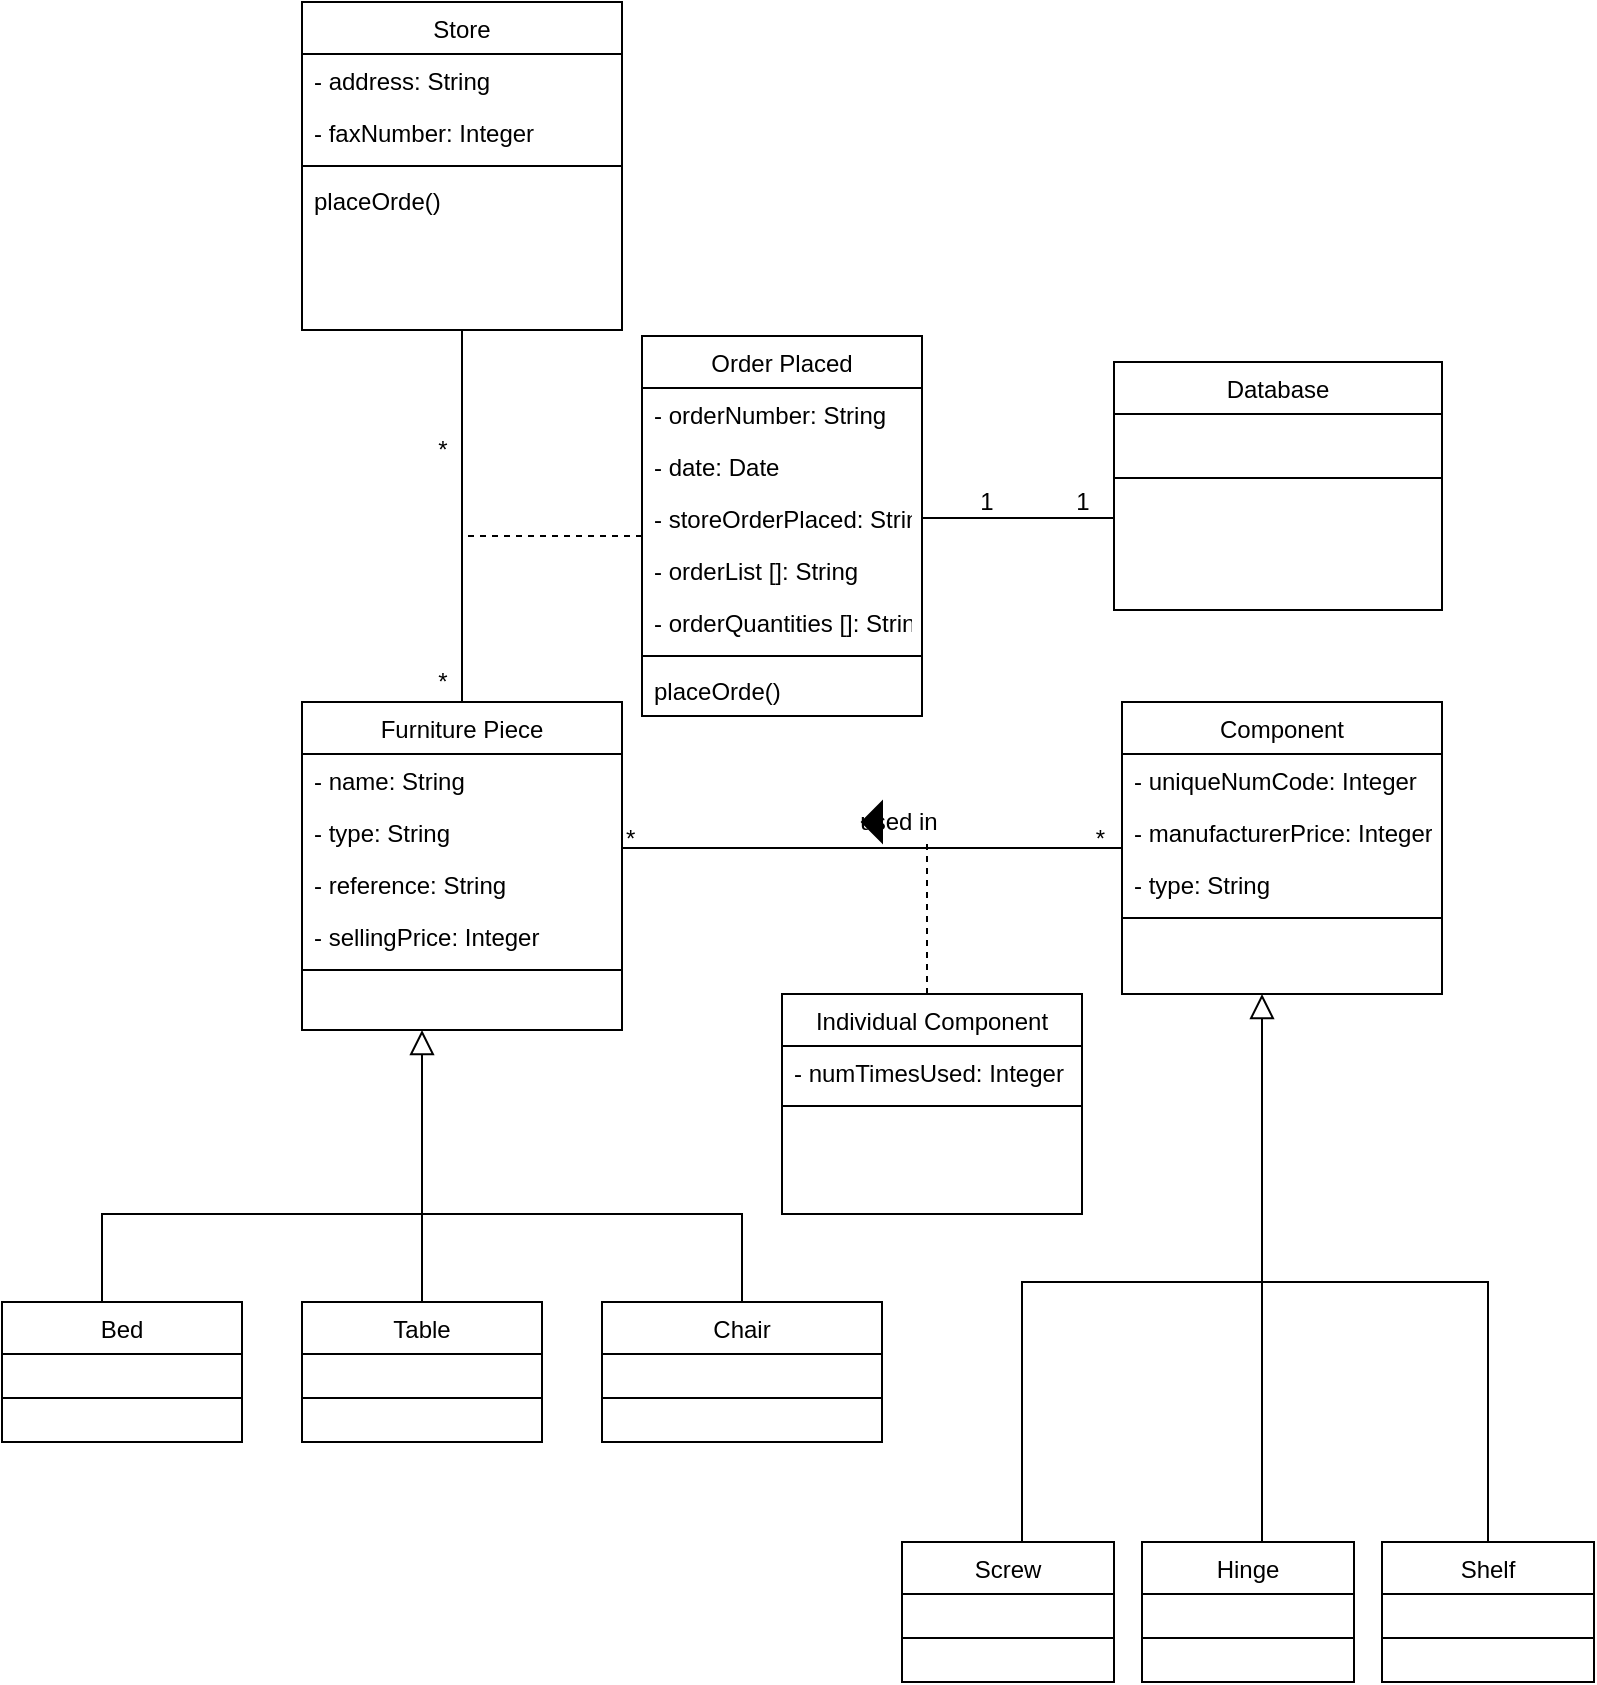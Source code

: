 <mxfile version="14.4.9" type="github">
  <diagram id="C5RBs43oDa-KdzZeNtuy" name="Page-1">
    <mxGraphModel dx="790" dy="541" grid="1" gridSize="10" guides="1" tooltips="1" connect="1" arrows="1" fold="1" page="1" pageScale="1" pageWidth="827" pageHeight="1169" math="0" shadow="0">
      <root>
        <mxCell id="WIyWlLk6GJQsqaUBKTNV-0" />
        <mxCell id="WIyWlLk6GJQsqaUBKTNV-1" parent="WIyWlLk6GJQsqaUBKTNV-0" />
        <mxCell id="inP7WG6JTVOJFpy6lH7T-31" style="edgeStyle=orthogonalEdgeStyle;rounded=0;orthogonalLoop=1;jettySize=auto;html=1;entryX=0.5;entryY=1;entryDx=0;entryDy=0;startSize=26;endArrow=none;endFill=0;" edge="1" parent="WIyWlLk6GJQsqaUBKTNV-1" source="zkfFHV4jXpPFQw0GAbJ--0" target="inP7WG6JTVOJFpy6lH7T-24">
          <mxGeometry relative="1" as="geometry" />
        </mxCell>
        <mxCell id="zkfFHV4jXpPFQw0GAbJ--0" value="Furniture Piece" style="swimlane;fontStyle=0;align=center;verticalAlign=top;childLayout=stackLayout;horizontal=1;startSize=26;horizontalStack=0;resizeParent=1;resizeLast=0;collapsible=1;marginBottom=0;rounded=0;shadow=0;strokeWidth=1;" parent="WIyWlLk6GJQsqaUBKTNV-1" vertex="1">
          <mxGeometry x="160" y="440" width="160" height="164" as="geometry">
            <mxRectangle x="230" y="140" width="160" height="26" as="alternateBounds" />
          </mxGeometry>
        </mxCell>
        <mxCell id="zkfFHV4jXpPFQw0GAbJ--1" value="- name: String" style="text;align=left;verticalAlign=top;spacingLeft=4;spacingRight=4;overflow=hidden;rotatable=0;points=[[0,0.5],[1,0.5]];portConstraint=eastwest;" parent="zkfFHV4jXpPFQw0GAbJ--0" vertex="1">
          <mxGeometry y="26" width="160" height="26" as="geometry" />
        </mxCell>
        <mxCell id="zkfFHV4jXpPFQw0GAbJ--2" value="- type: String " style="text;align=left;verticalAlign=top;spacingLeft=4;spacingRight=4;overflow=hidden;rotatable=0;points=[[0,0.5],[1,0.5]];portConstraint=eastwest;rounded=0;shadow=0;html=0;" parent="zkfFHV4jXpPFQw0GAbJ--0" vertex="1">
          <mxGeometry y="52" width="160" height="26" as="geometry" />
        </mxCell>
        <mxCell id="zkfFHV4jXpPFQw0GAbJ--3" value="- reference: String " style="text;align=left;verticalAlign=top;spacingLeft=4;spacingRight=4;overflow=hidden;rotatable=0;points=[[0,0.5],[1,0.5]];portConstraint=eastwest;rounded=0;shadow=0;html=0;" parent="zkfFHV4jXpPFQw0GAbJ--0" vertex="1">
          <mxGeometry y="78" width="160" height="26" as="geometry" />
        </mxCell>
        <mxCell id="inP7WG6JTVOJFpy6lH7T-5" value="- sellingPrice: Integer" style="text;align=left;verticalAlign=top;spacingLeft=4;spacingRight=4;overflow=hidden;rotatable=0;points=[[0,0.5],[1,0.5]];portConstraint=eastwest;rounded=0;shadow=0;html=0;" vertex="1" parent="zkfFHV4jXpPFQw0GAbJ--0">
          <mxGeometry y="104" width="160" height="26" as="geometry" />
        </mxCell>
        <mxCell id="zkfFHV4jXpPFQw0GAbJ--4" value="" style="line;html=1;strokeWidth=1;align=left;verticalAlign=middle;spacingTop=-1;spacingLeft=3;spacingRight=3;rotatable=0;labelPosition=right;points=[];portConstraint=eastwest;" parent="zkfFHV4jXpPFQw0GAbJ--0" vertex="1">
          <mxGeometry y="130" width="160" height="8" as="geometry" />
        </mxCell>
        <mxCell id="zkfFHV4jXpPFQw0GAbJ--12" value="" style="endArrow=none;endSize=10;endFill=0;shadow=0;strokeWidth=1;rounded=0;edgeStyle=elbowEdgeStyle;elbow=vertical;entryX=0.5;entryY=0;entryDx=0;entryDy=0;" parent="WIyWlLk6GJQsqaUBKTNV-1" target="inP7WG6JTVOJFpy6lH7T-0" edge="1">
          <mxGeometry width="160" relative="1" as="geometry">
            <mxPoint x="60" y="747" as="sourcePoint" />
            <mxPoint x="250" y="696" as="targetPoint" />
            <Array as="points">
              <mxPoint x="160" y="696" />
            </Array>
          </mxGeometry>
        </mxCell>
        <mxCell id="zkfFHV4jXpPFQw0GAbJ--13" value="Table" style="swimlane;fontStyle=0;align=center;verticalAlign=top;childLayout=stackLayout;horizontal=1;startSize=26;horizontalStack=0;resizeParent=1;resizeLast=0;collapsible=1;marginBottom=0;rounded=0;shadow=0;strokeWidth=1;" parent="WIyWlLk6GJQsqaUBKTNV-1" vertex="1">
          <mxGeometry x="160" y="740" width="120" height="70" as="geometry">
            <mxRectangle x="340" y="380" width="170" height="26" as="alternateBounds" />
          </mxGeometry>
        </mxCell>
        <mxCell id="zkfFHV4jXpPFQw0GAbJ--15" value="" style="line;html=1;strokeWidth=1;align=left;verticalAlign=middle;spacingTop=-1;spacingLeft=3;spacingRight=3;rotatable=0;labelPosition=right;points=[];portConstraint=eastwest;" parent="zkfFHV4jXpPFQw0GAbJ--13" vertex="1">
          <mxGeometry y="26" width="120" height="44" as="geometry" />
        </mxCell>
        <mxCell id="zkfFHV4jXpPFQw0GAbJ--16" value="" style="endArrow=block;endSize=10;endFill=0;shadow=0;strokeWidth=1;rounded=0;edgeStyle=elbowEdgeStyle;elbow=vertical;" parent="WIyWlLk6GJQsqaUBKTNV-1" source="zkfFHV4jXpPFQw0GAbJ--13" target="zkfFHV4jXpPFQw0GAbJ--0" edge="1">
          <mxGeometry width="160" relative="1" as="geometry">
            <mxPoint x="210" y="753" as="sourcePoint" />
            <mxPoint x="310" y="651" as="targetPoint" />
            <Array as="points">
              <mxPoint x="220" y="680" />
              <mxPoint x="250" y="700" />
            </Array>
          </mxGeometry>
        </mxCell>
        <mxCell id="zkfFHV4jXpPFQw0GAbJ--17" value="Component" style="swimlane;fontStyle=0;align=center;verticalAlign=top;childLayout=stackLayout;horizontal=1;startSize=26;horizontalStack=0;resizeParent=1;resizeLast=0;collapsible=1;marginBottom=0;rounded=0;shadow=0;strokeWidth=1;" parent="WIyWlLk6GJQsqaUBKTNV-1" vertex="1">
          <mxGeometry x="570" y="440" width="160" height="146" as="geometry">
            <mxRectangle x="550" y="140" width="160" height="26" as="alternateBounds" />
          </mxGeometry>
        </mxCell>
        <mxCell id="zkfFHV4jXpPFQw0GAbJ--18" value="- uniqueNumCode: Integer" style="text;align=left;verticalAlign=top;spacingLeft=4;spacingRight=4;overflow=hidden;rotatable=0;points=[[0,0.5],[1,0.5]];portConstraint=eastwest;" parent="zkfFHV4jXpPFQw0GAbJ--17" vertex="1">
          <mxGeometry y="26" width="160" height="26" as="geometry" />
        </mxCell>
        <mxCell id="zkfFHV4jXpPFQw0GAbJ--19" value="- manufacturerPrice: Integer " style="text;align=left;verticalAlign=top;spacingLeft=4;spacingRight=4;overflow=hidden;rotatable=0;points=[[0,0.5],[1,0.5]];portConstraint=eastwest;rounded=0;shadow=0;html=0;" parent="zkfFHV4jXpPFQw0GAbJ--17" vertex="1">
          <mxGeometry y="52" width="160" height="26" as="geometry" />
        </mxCell>
        <mxCell id="zkfFHV4jXpPFQw0GAbJ--20" value="- type: String" style="text;align=left;verticalAlign=top;spacingLeft=4;spacingRight=4;overflow=hidden;rotatable=0;points=[[0,0.5],[1,0.5]];portConstraint=eastwest;rounded=0;shadow=0;html=0;" parent="zkfFHV4jXpPFQw0GAbJ--17" vertex="1">
          <mxGeometry y="78" width="160" height="26" as="geometry" />
        </mxCell>
        <mxCell id="zkfFHV4jXpPFQw0GAbJ--23" value="" style="line;html=1;strokeWidth=1;align=left;verticalAlign=middle;spacingTop=-1;spacingLeft=3;spacingRight=3;rotatable=0;labelPosition=right;points=[];portConstraint=eastwest;" parent="zkfFHV4jXpPFQw0GAbJ--17" vertex="1">
          <mxGeometry y="104" width="160" height="8" as="geometry" />
        </mxCell>
        <mxCell id="zkfFHV4jXpPFQw0GAbJ--26" value="" style="endArrow=none;shadow=0;strokeWidth=1;rounded=0;endFill=0;edgeStyle=elbowEdgeStyle;elbow=vertical;" parent="WIyWlLk6GJQsqaUBKTNV-1" source="zkfFHV4jXpPFQw0GAbJ--0" target="zkfFHV4jXpPFQw0GAbJ--17" edge="1">
          <mxGeometry x="0.5" y="41" relative="1" as="geometry">
            <mxPoint x="380" y="572" as="sourcePoint" />
            <mxPoint x="540" y="572" as="targetPoint" />
            <mxPoint x="-40" y="32" as="offset" />
          </mxGeometry>
        </mxCell>
        <mxCell id="zkfFHV4jXpPFQw0GAbJ--27" value="*" style="resizable=0;align=left;verticalAlign=bottom;labelBackgroundColor=none;fontSize=12;" parent="zkfFHV4jXpPFQw0GAbJ--26" connectable="0" vertex="1">
          <mxGeometry x="-1" relative="1" as="geometry">
            <mxPoint y="4" as="offset" />
          </mxGeometry>
        </mxCell>
        <mxCell id="zkfFHV4jXpPFQw0GAbJ--28" value="*" style="resizable=0;align=right;verticalAlign=bottom;labelBackgroundColor=none;fontSize=12;" parent="zkfFHV4jXpPFQw0GAbJ--26" connectable="0" vertex="1">
          <mxGeometry x="1" relative="1" as="geometry">
            <mxPoint x="-7" y="4" as="offset" />
          </mxGeometry>
        </mxCell>
        <mxCell id="zkfFHV4jXpPFQw0GAbJ--29" value="used in" style="text;html=1;resizable=0;points=[];;align=center;verticalAlign=middle;labelBackgroundColor=none;rounded=0;shadow=0;strokeWidth=1;fontSize=12;" parent="zkfFHV4jXpPFQw0GAbJ--26" vertex="1" connectable="0">
          <mxGeometry x="0.5" y="49" relative="1" as="geometry">
            <mxPoint x="-50" y="36" as="offset" />
          </mxGeometry>
        </mxCell>
        <mxCell id="inP7WG6JTVOJFpy6lH7T-0" value="Chair" style="swimlane;fontStyle=0;align=center;verticalAlign=top;childLayout=stackLayout;horizontal=1;startSize=26;horizontalStack=0;resizeParent=1;resizeLast=0;collapsible=1;marginBottom=0;rounded=0;shadow=0;strokeWidth=1;" vertex="1" parent="WIyWlLk6GJQsqaUBKTNV-1">
          <mxGeometry x="310" y="740" width="140" height="70" as="geometry">
            <mxRectangle x="340" y="380" width="170" height="26" as="alternateBounds" />
          </mxGeometry>
        </mxCell>
        <mxCell id="inP7WG6JTVOJFpy6lH7T-1" value="" style="line;html=1;strokeWidth=1;align=left;verticalAlign=middle;spacingTop=-1;spacingLeft=3;spacingRight=3;rotatable=0;labelPosition=right;points=[];portConstraint=eastwest;" vertex="1" parent="inP7WG6JTVOJFpy6lH7T-0">
          <mxGeometry y="26" width="140" height="44" as="geometry" />
        </mxCell>
        <mxCell id="inP7WG6JTVOJFpy6lH7T-3" value="Bed" style="swimlane;fontStyle=0;align=center;verticalAlign=top;childLayout=stackLayout;horizontal=1;startSize=26;horizontalStack=0;resizeParent=1;resizeLast=0;collapsible=1;marginBottom=0;rounded=0;shadow=0;strokeWidth=1;" vertex="1" parent="WIyWlLk6GJQsqaUBKTNV-1">
          <mxGeometry x="10" y="740" width="120" height="70" as="geometry">
            <mxRectangle x="340" y="380" width="170" height="26" as="alternateBounds" />
          </mxGeometry>
        </mxCell>
        <mxCell id="inP7WG6JTVOJFpy6lH7T-4" value="" style="line;html=1;strokeWidth=1;align=left;verticalAlign=middle;spacingTop=-1;spacingLeft=3;spacingRight=3;rotatable=0;labelPosition=right;points=[];portConstraint=eastwest;" vertex="1" parent="inP7WG6JTVOJFpy6lH7T-3">
          <mxGeometry y="26" width="120" height="44" as="geometry" />
        </mxCell>
        <mxCell id="inP7WG6JTVOJFpy6lH7T-7" value="" style="triangle;whiteSpace=wrap;html=1;fillColor=#000000;direction=west;" vertex="1" parent="WIyWlLk6GJQsqaUBKTNV-1">
          <mxGeometry x="440" y="490" width="10" height="20" as="geometry" />
        </mxCell>
        <mxCell id="inP7WG6JTVOJFpy6lH7T-13" style="edgeStyle=orthogonalEdgeStyle;rounded=0;orthogonalLoop=1;jettySize=auto;html=1;endArrow=none;endFill=0;dashed=1;" edge="1" parent="WIyWlLk6GJQsqaUBKTNV-1" source="inP7WG6JTVOJFpy6lH7T-8">
          <mxGeometry relative="1" as="geometry">
            <mxPoint x="472.5" y="510" as="targetPoint" />
            <Array as="points">
              <mxPoint x="473" y="548" />
            </Array>
          </mxGeometry>
        </mxCell>
        <mxCell id="inP7WG6JTVOJFpy6lH7T-8" value="Individual Component" style="swimlane;fontStyle=0;align=center;verticalAlign=top;childLayout=stackLayout;horizontal=1;startSize=26;horizontalStack=0;resizeParent=1;resizeLast=0;collapsible=1;marginBottom=0;rounded=0;shadow=0;strokeWidth=1;" vertex="1" parent="WIyWlLk6GJQsqaUBKTNV-1">
          <mxGeometry x="400" y="586" width="150" height="110" as="geometry">
            <mxRectangle x="550" y="140" width="160" height="26" as="alternateBounds" />
          </mxGeometry>
        </mxCell>
        <mxCell id="inP7WG6JTVOJFpy6lH7T-11" value="- numTimesUsed: Integer" style="text;align=left;verticalAlign=top;spacingLeft=4;spacingRight=4;overflow=hidden;rotatable=0;points=[[0,0.5],[1,0.5]];portConstraint=eastwest;rounded=0;shadow=0;html=0;" vertex="1" parent="inP7WG6JTVOJFpy6lH7T-8">
          <mxGeometry y="26" width="150" height="26" as="geometry" />
        </mxCell>
        <mxCell id="inP7WG6JTVOJFpy6lH7T-12" value="" style="line;html=1;strokeWidth=1;align=left;verticalAlign=middle;spacingTop=-1;spacingLeft=3;spacingRight=3;rotatable=0;labelPosition=right;points=[];portConstraint=eastwest;" vertex="1" parent="inP7WG6JTVOJFpy6lH7T-8">
          <mxGeometry y="52" width="150" height="8" as="geometry" />
        </mxCell>
        <mxCell id="inP7WG6JTVOJFpy6lH7T-14" value="" style="endArrow=block;endSize=10;endFill=0;shadow=0;strokeWidth=1;rounded=0;edgeStyle=elbowEdgeStyle;elbow=vertical;" edge="1" parent="WIyWlLk6GJQsqaUBKTNV-1">
          <mxGeometry width="160" relative="1" as="geometry">
            <mxPoint x="640" y="730" as="sourcePoint" />
            <mxPoint x="640" y="586" as="targetPoint" />
            <Array as="points">
              <mxPoint x="640" y="662" />
              <mxPoint x="670" y="682" />
            </Array>
          </mxGeometry>
        </mxCell>
        <mxCell id="inP7WG6JTVOJFpy6lH7T-15" value="Screw" style="swimlane;fontStyle=0;align=center;verticalAlign=top;childLayout=stackLayout;horizontal=1;startSize=26;horizontalStack=0;resizeParent=1;resizeLast=0;collapsible=1;marginBottom=0;rounded=0;shadow=0;strokeWidth=1;" vertex="1" parent="WIyWlLk6GJQsqaUBKTNV-1">
          <mxGeometry x="460" y="860" width="106" height="70" as="geometry">
            <mxRectangle x="340" y="380" width="170" height="26" as="alternateBounds" />
          </mxGeometry>
        </mxCell>
        <mxCell id="inP7WG6JTVOJFpy6lH7T-16" value="" style="line;html=1;strokeWidth=1;align=left;verticalAlign=middle;spacingTop=-1;spacingLeft=3;spacingRight=3;rotatable=0;labelPosition=right;points=[];portConstraint=eastwest;" vertex="1" parent="inP7WG6JTVOJFpy6lH7T-15">
          <mxGeometry y="26" width="106" height="44" as="geometry" />
        </mxCell>
        <mxCell id="inP7WG6JTVOJFpy6lH7T-23" style="edgeStyle=orthogonalEdgeStyle;rounded=0;orthogonalLoop=1;jettySize=auto;html=1;startSize=26;endArrow=none;endFill=0;" edge="1" parent="WIyWlLk6GJQsqaUBKTNV-1" source="inP7WG6JTVOJFpy6lH7T-17">
          <mxGeometry relative="1" as="geometry">
            <mxPoint x="640" y="730" as="targetPoint" />
            <Array as="points">
              <mxPoint x="640" y="830" />
              <mxPoint x="640" y="830" />
            </Array>
          </mxGeometry>
        </mxCell>
        <mxCell id="inP7WG6JTVOJFpy6lH7T-17" value="Hinge" style="swimlane;fontStyle=0;align=center;verticalAlign=top;childLayout=stackLayout;horizontal=1;startSize=26;horizontalStack=0;resizeParent=1;resizeLast=0;collapsible=1;marginBottom=0;rounded=0;shadow=0;strokeWidth=1;" vertex="1" parent="WIyWlLk6GJQsqaUBKTNV-1">
          <mxGeometry x="580" y="860" width="106" height="70" as="geometry">
            <mxRectangle x="340" y="380" width="170" height="26" as="alternateBounds" />
          </mxGeometry>
        </mxCell>
        <mxCell id="inP7WG6JTVOJFpy6lH7T-18" value="" style="line;html=1;strokeWidth=1;align=left;verticalAlign=middle;spacingTop=-1;spacingLeft=3;spacingRight=3;rotatable=0;labelPosition=right;points=[];portConstraint=eastwest;" vertex="1" parent="inP7WG6JTVOJFpy6lH7T-17">
          <mxGeometry y="26" width="106" height="44" as="geometry" />
        </mxCell>
        <mxCell id="inP7WG6JTVOJFpy6lH7T-19" value="Shelf" style="swimlane;fontStyle=0;align=center;verticalAlign=top;childLayout=stackLayout;horizontal=1;startSize=26;horizontalStack=0;resizeParent=1;resizeLast=0;collapsible=1;marginBottom=0;rounded=0;shadow=0;strokeWidth=1;" vertex="1" parent="WIyWlLk6GJQsqaUBKTNV-1">
          <mxGeometry x="700" y="860" width="106" height="70" as="geometry">
            <mxRectangle x="340" y="380" width="170" height="26" as="alternateBounds" />
          </mxGeometry>
        </mxCell>
        <mxCell id="inP7WG6JTVOJFpy6lH7T-20" value="" style="line;html=1;strokeWidth=1;align=left;verticalAlign=middle;spacingTop=-1;spacingLeft=3;spacingRight=3;rotatable=0;labelPosition=right;points=[];portConstraint=eastwest;" vertex="1" parent="inP7WG6JTVOJFpy6lH7T-19">
          <mxGeometry y="26" width="106" height="44" as="geometry" />
        </mxCell>
        <mxCell id="inP7WG6JTVOJFpy6lH7T-22" style="edgeStyle=orthogonalEdgeStyle;rounded=0;orthogonalLoop=1;jettySize=auto;html=1;startSize=26;endArrow=none;endFill=0;entryX=0.5;entryY=0;entryDx=0;entryDy=0;" edge="1" parent="WIyWlLk6GJQsqaUBKTNV-1" target="inP7WG6JTVOJFpy6lH7T-19">
          <mxGeometry relative="1" as="geometry">
            <mxPoint x="750" y="720" as="targetPoint" />
            <mxPoint x="500" y="860" as="sourcePoint" />
            <Array as="points">
              <mxPoint x="520" y="860" />
              <mxPoint x="520" y="730" />
              <mxPoint x="753" y="730" />
            </Array>
          </mxGeometry>
        </mxCell>
        <mxCell id="inP7WG6JTVOJFpy6lH7T-24" value="Store" style="swimlane;fontStyle=0;align=center;verticalAlign=top;childLayout=stackLayout;horizontal=1;startSize=26;horizontalStack=0;resizeParent=1;resizeLast=0;collapsible=1;marginBottom=0;rounded=0;shadow=0;strokeWidth=1;" vertex="1" parent="WIyWlLk6GJQsqaUBKTNV-1">
          <mxGeometry x="160" y="90" width="160" height="164" as="geometry">
            <mxRectangle x="230" y="140" width="160" height="26" as="alternateBounds" />
          </mxGeometry>
        </mxCell>
        <mxCell id="inP7WG6JTVOJFpy6lH7T-25" value="- address: String" style="text;align=left;verticalAlign=top;spacingLeft=4;spacingRight=4;overflow=hidden;rotatable=0;points=[[0,0.5],[1,0.5]];portConstraint=eastwest;" vertex="1" parent="inP7WG6JTVOJFpy6lH7T-24">
          <mxGeometry y="26" width="160" height="26" as="geometry" />
        </mxCell>
        <mxCell id="inP7WG6JTVOJFpy6lH7T-28" value="- faxNumber: Integer" style="text;align=left;verticalAlign=top;spacingLeft=4;spacingRight=4;overflow=hidden;rotatable=0;points=[[0,0.5],[1,0.5]];portConstraint=eastwest;rounded=0;shadow=0;html=0;" vertex="1" parent="inP7WG6JTVOJFpy6lH7T-24">
          <mxGeometry y="52" width="160" height="26" as="geometry" />
        </mxCell>
        <mxCell id="inP7WG6JTVOJFpy6lH7T-29" value="" style="line;html=1;strokeWidth=1;align=left;verticalAlign=middle;spacingTop=-1;spacingLeft=3;spacingRight=3;rotatable=0;labelPosition=right;points=[];portConstraint=eastwest;" vertex="1" parent="inP7WG6JTVOJFpy6lH7T-24">
          <mxGeometry y="78" width="160" height="8" as="geometry" />
        </mxCell>
        <mxCell id="inP7WG6JTVOJFpy6lH7T-30" value="placeOrde()" style="text;align=left;verticalAlign=top;spacingLeft=4;spacingRight=4;overflow=hidden;rotatable=0;points=[[0,0.5],[1,0.5]];portConstraint=eastwest;rounded=0;shadow=0;html=0;" vertex="1" parent="inP7WG6JTVOJFpy6lH7T-24">
          <mxGeometry y="86" width="160" height="26" as="geometry" />
        </mxCell>
        <mxCell id="inP7WG6JTVOJFpy6lH7T-32" value="*" style="text;html=1;align=center;verticalAlign=middle;resizable=0;points=[];autosize=1;" vertex="1" parent="WIyWlLk6GJQsqaUBKTNV-1">
          <mxGeometry x="220" y="420" width="20" height="20" as="geometry" />
        </mxCell>
        <mxCell id="inP7WG6JTVOJFpy6lH7T-33" value="*" style="text;html=1;align=center;verticalAlign=middle;resizable=0;points=[];autosize=1;" vertex="1" parent="WIyWlLk6GJQsqaUBKTNV-1">
          <mxGeometry x="220" y="304" width="20" height="20" as="geometry" />
        </mxCell>
        <mxCell id="inP7WG6JTVOJFpy6lH7T-39" style="edgeStyle=orthogonalEdgeStyle;rounded=0;orthogonalLoop=1;jettySize=auto;html=1;startSize=26;endArrow=none;endFill=0;dashed=1;" edge="1" parent="WIyWlLk6GJQsqaUBKTNV-1" source="inP7WG6JTVOJFpy6lH7T-34">
          <mxGeometry relative="1" as="geometry">
            <mxPoint x="240" y="352" as="targetPoint" />
            <Array as="points">
              <mxPoint x="240" y="357" />
            </Array>
          </mxGeometry>
        </mxCell>
        <mxCell id="inP7WG6JTVOJFpy6lH7T-34" value="Order Placed" style="swimlane;fontStyle=0;align=center;verticalAlign=top;childLayout=stackLayout;horizontal=1;startSize=26;horizontalStack=0;resizeParent=1;resizeLast=0;collapsible=1;marginBottom=0;rounded=0;shadow=0;strokeWidth=1;" vertex="1" parent="WIyWlLk6GJQsqaUBKTNV-1">
          <mxGeometry x="330" y="257" width="140" height="190" as="geometry">
            <mxRectangle x="230" y="140" width="160" height="26" as="alternateBounds" />
          </mxGeometry>
        </mxCell>
        <mxCell id="inP7WG6JTVOJFpy6lH7T-35" value="- orderNumber: String " style="text;align=left;verticalAlign=top;spacingLeft=4;spacingRight=4;overflow=hidden;rotatable=0;points=[[0,0.5],[1,0.5]];portConstraint=eastwest;" vertex="1" parent="inP7WG6JTVOJFpy6lH7T-34">
          <mxGeometry y="26" width="140" height="26" as="geometry" />
        </mxCell>
        <mxCell id="inP7WG6JTVOJFpy6lH7T-36" value="- date: Date&#xa;" style="text;align=left;verticalAlign=top;spacingLeft=4;spacingRight=4;overflow=hidden;rotatable=0;points=[[0,0.5],[1,0.5]];portConstraint=eastwest;rounded=0;shadow=0;html=0;" vertex="1" parent="inP7WG6JTVOJFpy6lH7T-34">
          <mxGeometry y="52" width="140" height="26" as="geometry" />
        </mxCell>
        <mxCell id="inP7WG6JTVOJFpy6lH7T-52" value="- storeOrderPlaced: String" style="text;align=left;verticalAlign=top;spacingLeft=4;spacingRight=4;overflow=hidden;rotatable=0;points=[[0,0.5],[1,0.5]];portConstraint=eastwest;rounded=0;shadow=0;html=0;" vertex="1" parent="inP7WG6JTVOJFpy6lH7T-34">
          <mxGeometry y="78" width="140" height="26" as="geometry" />
        </mxCell>
        <mxCell id="inP7WG6JTVOJFpy6lH7T-54" value="- orderList []: String" style="text;align=left;verticalAlign=top;spacingLeft=4;spacingRight=4;overflow=hidden;rotatable=0;points=[[0,0.5],[1,0.5]];portConstraint=eastwest;rounded=0;shadow=0;html=0;" vertex="1" parent="inP7WG6JTVOJFpy6lH7T-34">
          <mxGeometry y="104" width="140" height="26" as="geometry" />
        </mxCell>
        <mxCell id="inP7WG6JTVOJFpy6lH7T-55" value="- orderQuantities []: String" style="text;align=left;verticalAlign=top;spacingLeft=4;spacingRight=4;overflow=hidden;rotatable=0;points=[[0,0.5],[1,0.5]];portConstraint=eastwest;rounded=0;shadow=0;html=0;" vertex="1" parent="inP7WG6JTVOJFpy6lH7T-34">
          <mxGeometry y="130" width="140" height="26" as="geometry" />
        </mxCell>
        <mxCell id="inP7WG6JTVOJFpy6lH7T-37" value="" style="line;html=1;strokeWidth=1;align=left;verticalAlign=middle;spacingTop=-1;spacingLeft=3;spacingRight=3;rotatable=0;labelPosition=right;points=[];portConstraint=eastwest;" vertex="1" parent="inP7WG6JTVOJFpy6lH7T-34">
          <mxGeometry y="156" width="140" height="8" as="geometry" />
        </mxCell>
        <mxCell id="inP7WG6JTVOJFpy6lH7T-38" value="placeOrde()" style="text;align=left;verticalAlign=top;spacingLeft=4;spacingRight=4;overflow=hidden;rotatable=0;points=[[0,0.5],[1,0.5]];portConstraint=eastwest;rounded=0;shadow=0;html=0;" vertex="1" parent="inP7WG6JTVOJFpy6lH7T-34">
          <mxGeometry y="164" width="140" height="26" as="geometry" />
        </mxCell>
        <mxCell id="inP7WG6JTVOJFpy6lH7T-40" value="Database" style="swimlane;fontStyle=0;align=center;verticalAlign=top;childLayout=stackLayout;horizontal=1;startSize=26;horizontalStack=0;resizeParent=1;resizeLast=0;collapsible=1;marginBottom=0;rounded=0;shadow=0;strokeWidth=1;" vertex="1" parent="WIyWlLk6GJQsqaUBKTNV-1">
          <mxGeometry x="566" y="270" width="164" height="124" as="geometry">
            <mxRectangle x="230" y="140" width="160" height="26" as="alternateBounds" />
          </mxGeometry>
        </mxCell>
        <mxCell id="inP7WG6JTVOJFpy6lH7T-43" value="" style="line;html=1;strokeWidth=1;align=left;verticalAlign=middle;spacingTop=-1;spacingLeft=3;spacingRight=3;rotatable=0;labelPosition=right;points=[];portConstraint=eastwest;" vertex="1" parent="inP7WG6JTVOJFpy6lH7T-40">
          <mxGeometry y="26" width="164" height="64" as="geometry" />
        </mxCell>
        <mxCell id="inP7WG6JTVOJFpy6lH7T-45" style="edgeStyle=orthogonalEdgeStyle;rounded=0;orthogonalLoop=1;jettySize=auto;html=1;startSize=26;endArrow=none;endFill=0;" edge="1" parent="WIyWlLk6GJQsqaUBKTNV-1" source="inP7WG6JTVOJFpy6lH7T-36" target="inP7WG6JTVOJFpy6lH7T-43">
          <mxGeometry relative="1" as="geometry">
            <Array as="points">
              <mxPoint x="470" y="348" />
            </Array>
          </mxGeometry>
        </mxCell>
        <mxCell id="inP7WG6JTVOJFpy6lH7T-46" value="1" style="text;html=1;align=center;verticalAlign=middle;resizable=0;points=[];autosize=1;" vertex="1" parent="WIyWlLk6GJQsqaUBKTNV-1">
          <mxGeometry x="492" y="330" width="20" height="20" as="geometry" />
        </mxCell>
        <mxCell id="inP7WG6JTVOJFpy6lH7T-47" value="1" style="text;html=1;align=center;verticalAlign=middle;resizable=0;points=[];autosize=1;" vertex="1" parent="WIyWlLk6GJQsqaUBKTNV-1">
          <mxGeometry x="540" y="330" width="20" height="20" as="geometry" />
        </mxCell>
      </root>
    </mxGraphModel>
  </diagram>
</mxfile>
